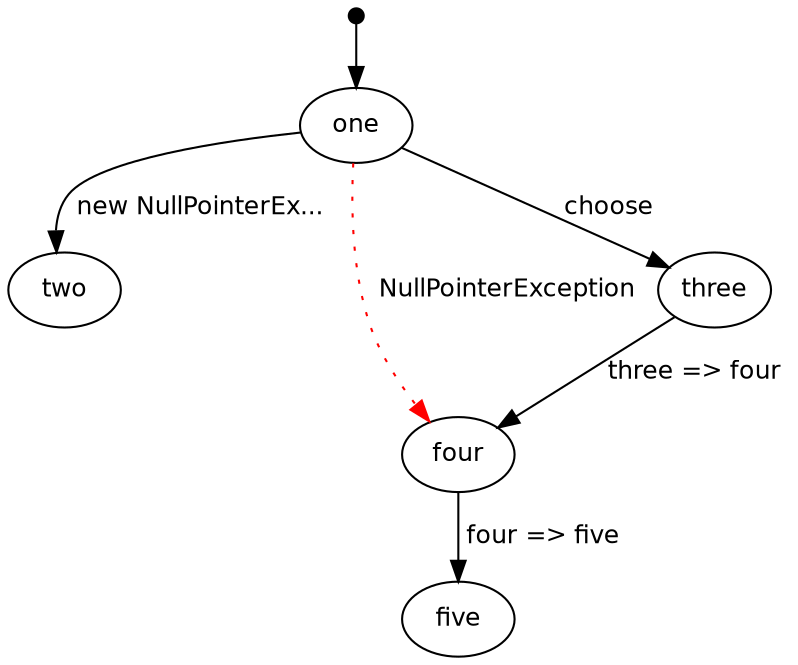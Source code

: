digraph model {
  graph [ rankdir = "TB", ranksep="0.4", nodesep="0.2" ];
  node [ fontname = "Helvetica", fontsize="12.0", margin="0.07" ];
  edge [ fontname = "Helvetica", fontsize="12.0", margin="0.05" ];
  "" [ shape = "point", height="0.1" ];
  "" -> one
  one	-> two [ label = " new NullPointerEx... " ];
  one	-> four [ label = " NullPointerException " style = "dotted" color = "red" ];
  one	-> three [ label = " choose " ];
  four	-> five [ label = " four => five " ];
  three	-> four [ label = " three => four " ];
}

